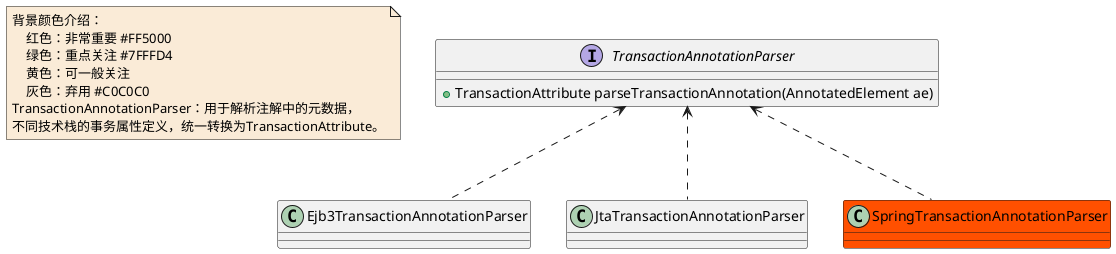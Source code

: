 @startuml

note  as N1 #FAEBD7
    背景颜色介绍：
        红色：非常重要 #FF5000
        绿色：重点关注 #7FFFD4
        黄色：可一般关注
        灰色：弃用 #C0C0C0
    TransactionAnnotationParser：用于解析注解中的元数据，
    不同技术栈的事务属性定义，统一转换为TransactionAttribute。
end note


interface TransactionAnnotationParser
TransactionAnnotationParser : +TransactionAttribute parseTransactionAnnotation(AnnotatedElement ae)
class Ejb3TransactionAnnotationParser
class JtaTransactionAnnotationParser
class SpringTransactionAnnotationParser #FF5000



TransactionAnnotationParser <.. Ejb3TransactionAnnotationParser
TransactionAnnotationParser <.. JtaTransactionAnnotationParser
TransactionAnnotationParser <.. SpringTransactionAnnotationParser

@enduml